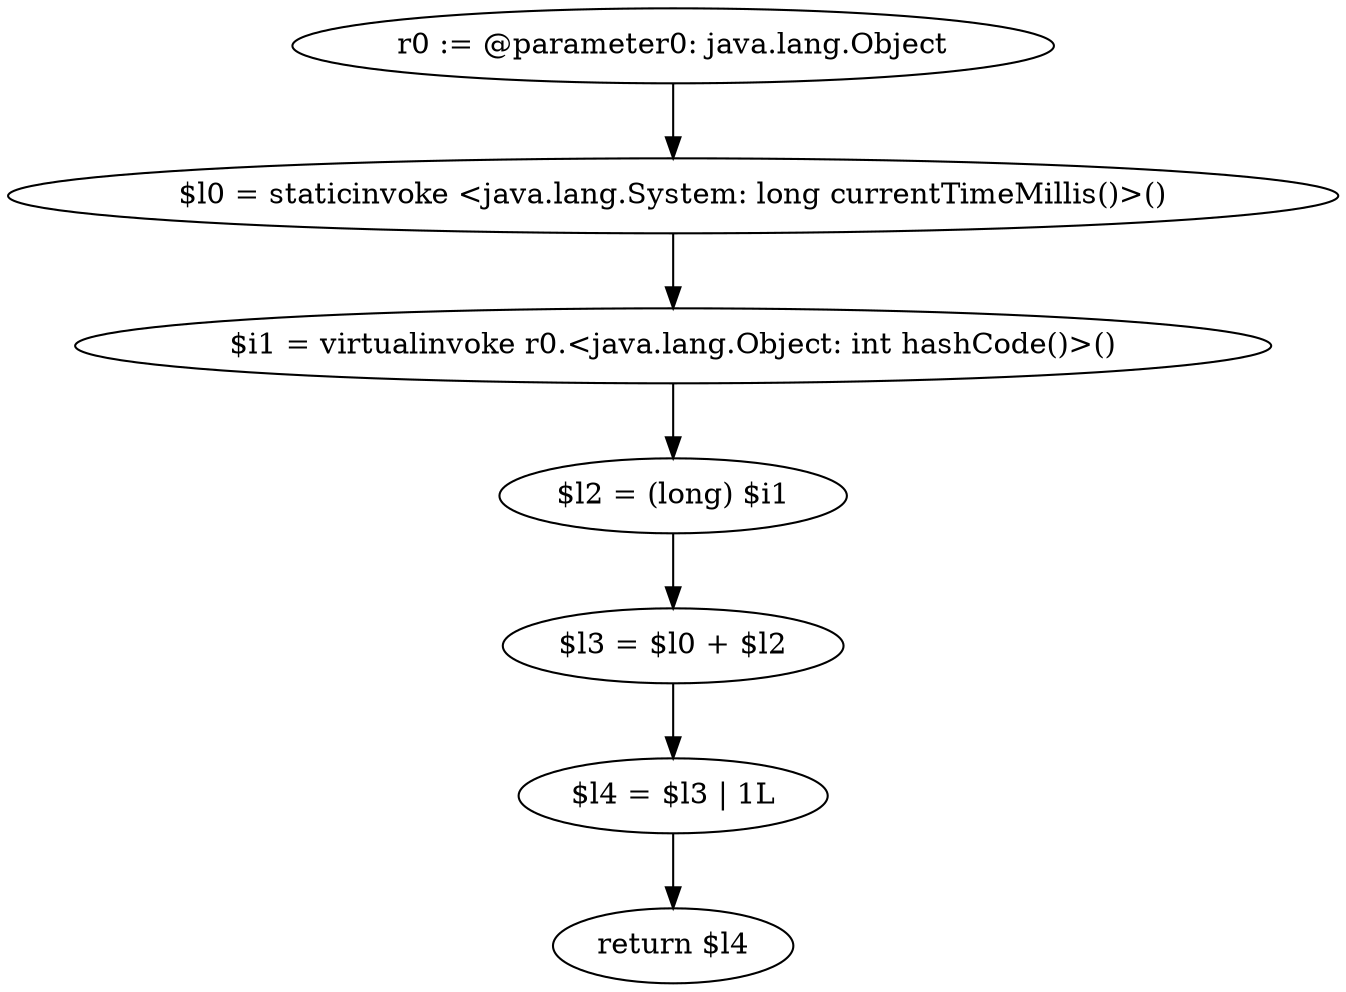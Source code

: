 digraph "unitGraph" {
    "r0 := @parameter0: java.lang.Object"
    "$l0 = staticinvoke <java.lang.System: long currentTimeMillis()>()"
    "$i1 = virtualinvoke r0.<java.lang.Object: int hashCode()>()"
    "$l2 = (long) $i1"
    "$l3 = $l0 + $l2"
    "$l4 = $l3 | 1L"
    "return $l4"
    "r0 := @parameter0: java.lang.Object"->"$l0 = staticinvoke <java.lang.System: long currentTimeMillis()>()";
    "$l0 = staticinvoke <java.lang.System: long currentTimeMillis()>()"->"$i1 = virtualinvoke r0.<java.lang.Object: int hashCode()>()";
    "$i1 = virtualinvoke r0.<java.lang.Object: int hashCode()>()"->"$l2 = (long) $i1";
    "$l2 = (long) $i1"->"$l3 = $l0 + $l2";
    "$l3 = $l0 + $l2"->"$l4 = $l3 | 1L";
    "$l4 = $l3 | 1L"->"return $l4";
}
